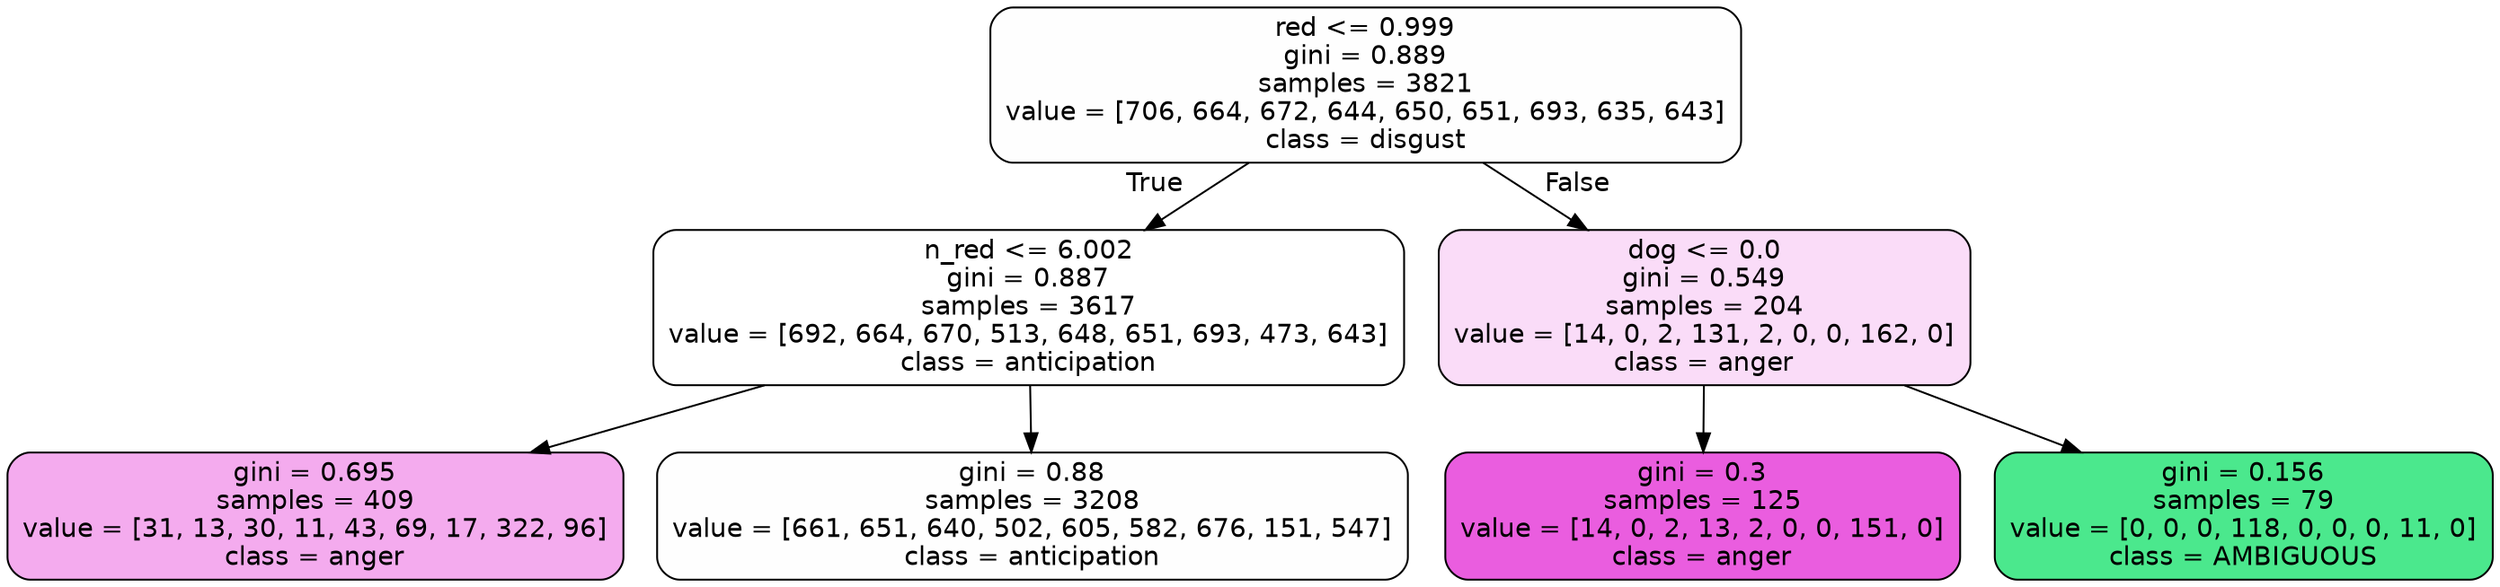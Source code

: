 digraph Tree {
node [shape=box, style="filled, rounded", color="black", fontname=helvetica] ;
edge [fontname=helvetica] ;
0 [label="red <= 0.999\ngini = 0.889\nsamples = 3821\nvalue = [706, 664, 672, 644, 650, 651, 693, 635, 643]\nclass = disgust", fillcolor="#e5813901"] ;
1 [label="n_red <= 6.002\ngini = 0.887\nsamples = 3617\nvalue = [692, 664, 670, 513, 648, 651, 693, 473, 643]\nclass = anticipation", fillcolor="#8139e500"] ;
0 -> 1 [labeldistance=2.5, labelangle=45, headlabel="True"] ;
2 [label="gini = 0.695\nsamples = 409\nvalue = [31, 13, 30, 11, 43, 69, 17, 322, 96]\nclass = anger", fillcolor="#e539d76c"] ;
1 -> 2 ;
3 [label="gini = 0.88\nsamples = 3208\nvalue = [661, 651, 640, 502, 605, 582, 676, 151, 547]\nclass = anticipation", fillcolor="#8139e501"] ;
1 -> 3 ;
4 [label="dog <= 0.0\ngini = 0.549\nsamples = 204\nvalue = [14, 0, 2, 131, 2, 0, 0, 162, 0]\nclass = anger", fillcolor="#e539d72c"] ;
0 -> 4 [labeldistance=2.5, labelangle=-45, headlabel="False"] ;
5 [label="gini = 0.3\nsamples = 125\nvalue = [14, 0, 2, 13, 2, 0, 0, 151, 0]\nclass = anger", fillcolor="#e539d7d0"] ;
4 -> 5 ;
6 [label="gini = 0.156\nsamples = 79\nvalue = [0, 0, 0, 118, 0, 0, 0, 11, 0]\nclass = AMBIGUOUS", fillcolor="#39e581e7"] ;
4 -> 6 ;
}